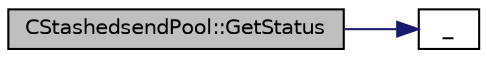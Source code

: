 digraph "CStashedsendPool::GetStatus"
{
  edge [fontname="Helvetica",fontsize="10",labelfontname="Helvetica",labelfontsize="10"];
  node [fontname="Helvetica",fontsize="10",shape=record];
  rankdir="LR";
  Node169 [label="CStashedsendPool::GetStatus",height=0.2,width=0.4,color="black", fillcolor="grey75", style="filled", fontcolor="black"];
  Node169 -> Node170 [color="midnightblue",fontsize="10",style="solid",fontname="Helvetica"];
  Node170 [label="_",height=0.2,width=0.4,color="black", fillcolor="white", style="filled",URL="$ui__interface_8h.html#aad133bb6103b53cebf03fd01e2f11ba1",tooltip="Translation function: Call Translate signal on UI interface, which returns a boost::optional result..."];
}
